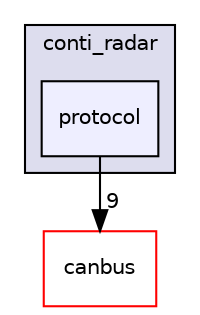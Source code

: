 digraph "modules/drivers/conti_radar/protocol" {
  compound=true
  node [ fontsize="10", fontname="Helvetica"];
  edge [ labelfontsize="10", labelfontname="Helvetica"];
  subgraph clusterdir_0b3050675826e7c7dd6cccf6316ff4a2 {
    graph [ bgcolor="#ddddee", pencolor="black", label="conti_radar" fontname="Helvetica", fontsize="10", URL="dir_0b3050675826e7c7dd6cccf6316ff4a2.html"]
  dir_97ccffef837fc87790ecb0f953e3bc4f [shape=box, label="protocol", style="filled", fillcolor="#eeeeff", pencolor="black", URL="dir_97ccffef837fc87790ecb0f953e3bc4f.html"];
  }
  dir_6ac68ed414d44d6f54320351cbdbfd7b [shape=box label="canbus" fillcolor="white" style="filled" color="red" URL="dir_6ac68ed414d44d6f54320351cbdbfd7b.html"];
  dir_97ccffef837fc87790ecb0f953e3bc4f->dir_6ac68ed414d44d6f54320351cbdbfd7b [headlabel="9", labeldistance=1.5 headhref="dir_000103_000095.html"];
}
